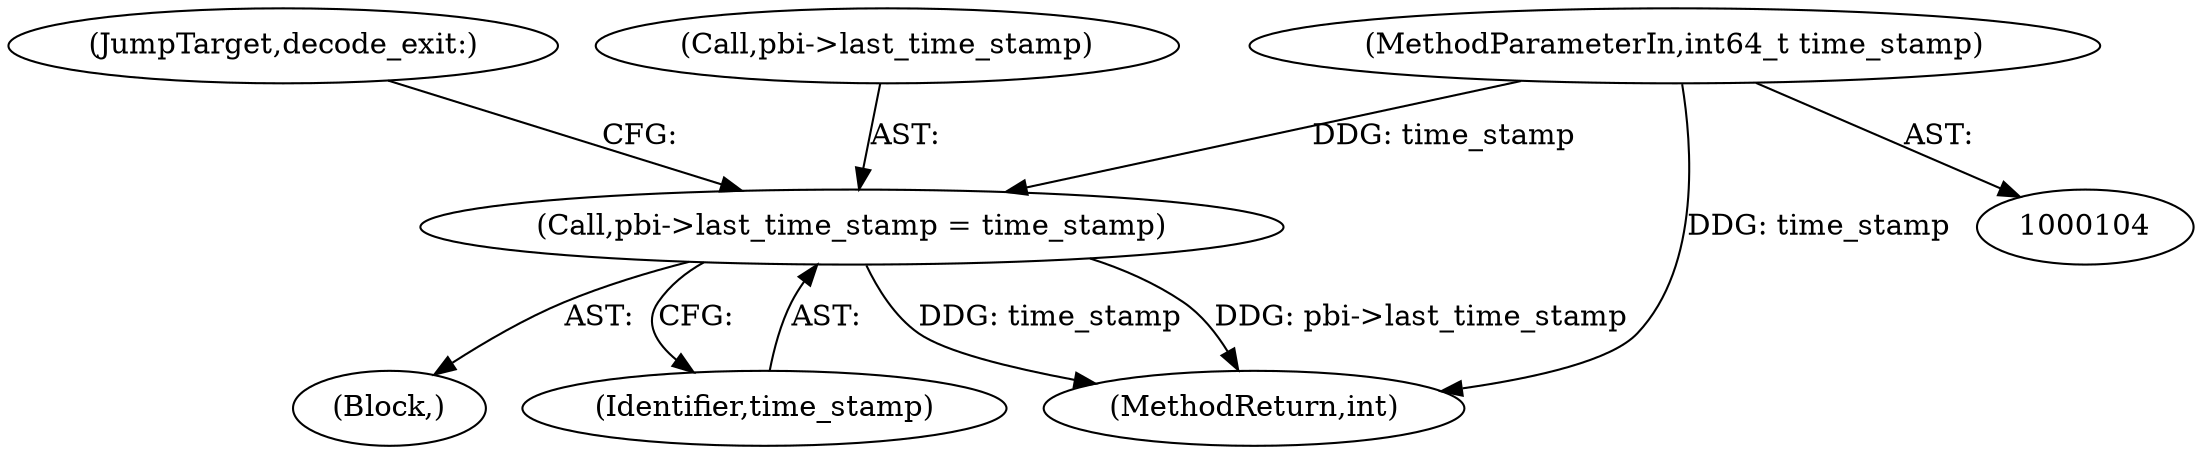 digraph "0_Android_6886e8e0a9db2dbad723dc37a548233e004b33bc_1@pointer" {
"1000433" [label="(Call,pbi->last_time_stamp = time_stamp)"];
"1000108" [label="(MethodParameterIn,int64_t time_stamp)"];
"1000438" [label="(JumpTarget,decode_exit:)"];
"1000109" [label="(Block,)"];
"1000434" [label="(Call,pbi->last_time_stamp)"];
"1000433" [label="(Call,pbi->last_time_stamp = time_stamp)"];
"1000437" [label="(Identifier,time_stamp)"];
"1000108" [label="(MethodParameterIn,int64_t time_stamp)"];
"1000451" [label="(MethodReturn,int)"];
"1000433" -> "1000109"  [label="AST: "];
"1000433" -> "1000437"  [label="CFG: "];
"1000434" -> "1000433"  [label="AST: "];
"1000437" -> "1000433"  [label="AST: "];
"1000438" -> "1000433"  [label="CFG: "];
"1000433" -> "1000451"  [label="DDG: time_stamp"];
"1000433" -> "1000451"  [label="DDG: pbi->last_time_stamp"];
"1000108" -> "1000433"  [label="DDG: time_stamp"];
"1000108" -> "1000104"  [label="AST: "];
"1000108" -> "1000451"  [label="DDG: time_stamp"];
}
